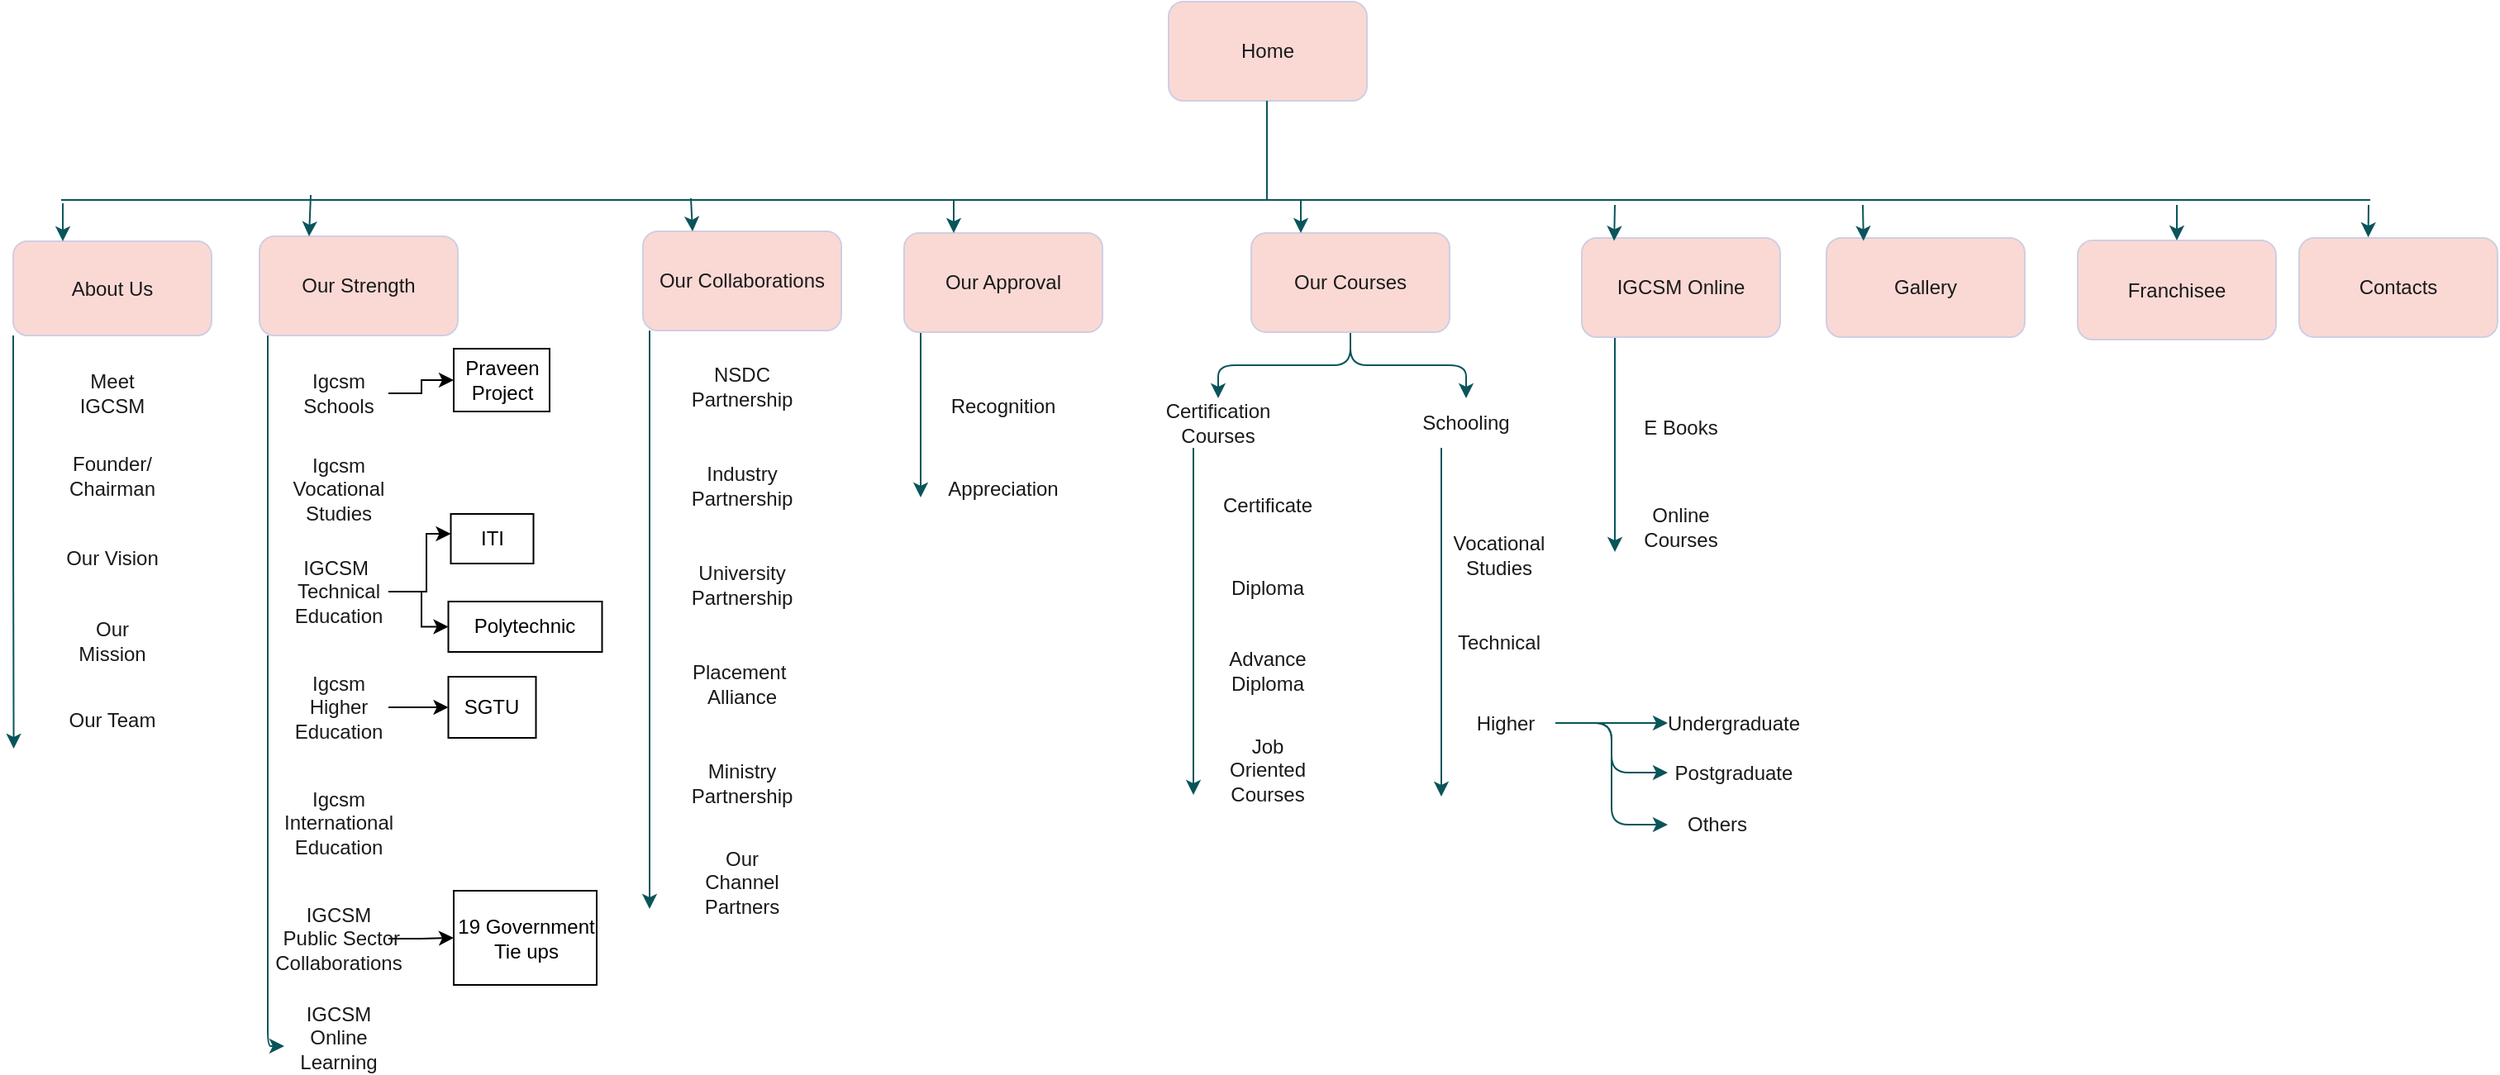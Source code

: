 <mxfile version="22.1.21" type="github">
  <diagram name="Page-1" id="74e2e168-ea6b-b213-b513-2b3c1d86103e">
    <mxGraphModel dx="1435" dy="551" grid="0" gridSize="8" guides="1" tooltips="1" connect="1" arrows="1" fold="1" page="0" pageScale="1" pageWidth="1100" pageHeight="850" background="none" math="0" shadow="0">
      <root>
        <mxCell id="0" />
        <mxCell id="1" parent="0" />
        <mxCell id="e8zIsf_uySrbxlZjTvup-78" value="Franchisee" style="rounded=1;whiteSpace=wrap;html=1;labelBackgroundColor=none;fillColor=#FAD9D5;strokeColor=#D0CEE2;fontColor=#1A1A1A;" vertex="1" parent="1">
          <mxGeometry x="1160" y="174.5" width="120" height="60" as="geometry" />
        </mxCell>
        <mxCell id="e8zIsf_uySrbxlZjTvup-1" value="Home" style="rounded=1;whiteSpace=wrap;html=1;labelBackgroundColor=none;fillColor=#FAD9D5;strokeColor=#D0CEE2;fontColor=#1A1A1A;" vertex="1" parent="1">
          <mxGeometry x="610" y="30" width="120" height="60" as="geometry" />
        </mxCell>
        <mxCell id="e8zIsf_uySrbxlZjTvup-2" value="" style="endArrow=none;html=1;rounded=1;labelBackgroundColor=none;fontColor=default;strokeColor=#09555B;" edge="1" parent="1">
          <mxGeometry width="50" height="50" relative="1" as="geometry">
            <mxPoint x="669.5" y="150" as="sourcePoint" />
            <mxPoint x="669.5" y="90" as="targetPoint" />
          </mxGeometry>
        </mxCell>
        <mxCell id="e8zIsf_uySrbxlZjTvup-3" value="" style="endArrow=none;html=1;rounded=1;labelBackgroundColor=none;fontColor=default;strokeColor=#09555B;" edge="1" parent="1">
          <mxGeometry width="50" height="50" relative="1" as="geometry">
            <mxPoint x="-60" y="150" as="sourcePoint" />
            <mxPoint x="1337" y="150" as="targetPoint" />
          </mxGeometry>
        </mxCell>
        <mxCell id="e8zIsf_uySrbxlZjTvup-82" style="edgeStyle=orthogonalEdgeStyle;rounded=1;orthogonalLoop=1;jettySize=auto;html=1;exitX=0;exitY=1;exitDx=0;exitDy=0;labelBackgroundColor=none;fontColor=default;strokeColor=#09555B;" edge="1" parent="1" source="e8zIsf_uySrbxlZjTvup-4">
          <mxGeometry relative="1" as="geometry">
            <mxPoint x="-88.706" y="482" as="targetPoint" />
          </mxGeometry>
        </mxCell>
        <mxCell id="e8zIsf_uySrbxlZjTvup-4" value="About Us" style="rounded=1;whiteSpace=wrap;html=1;labelBackgroundColor=none;fillColor=#FAD9D5;strokeColor=#D0CEE2;fontColor=#1A1A1A;" vertex="1" parent="1">
          <mxGeometry x="-89" y="175" width="120" height="57" as="geometry" />
        </mxCell>
        <mxCell id="e8zIsf_uySrbxlZjTvup-5" style="edgeStyle=orthogonalEdgeStyle;rounded=1;orthogonalLoop=1;jettySize=auto;html=1;exitX=0.25;exitY=1;exitDx=0;exitDy=0;labelBackgroundColor=none;fontColor=default;strokeColor=#09555B;" edge="1" parent="1">
          <mxGeometry relative="1" as="geometry">
            <mxPoint x="75" y="662" as="targetPoint" />
            <mxPoint x="65" y="232" as="sourcePoint" />
            <Array as="points">
              <mxPoint x="65" y="272" />
              <mxPoint x="65" y="272" />
            </Array>
          </mxGeometry>
        </mxCell>
        <mxCell id="e8zIsf_uySrbxlZjTvup-6" value="Our Strength" style="rounded=1;whiteSpace=wrap;html=1;labelBackgroundColor=none;fillColor=#FAD9D5;strokeColor=#D0CEE2;fontColor=#1A1A1A;" vertex="1" parent="1">
          <mxGeometry x="60" y="172" width="120" height="60" as="geometry" />
        </mxCell>
        <mxCell id="e8zIsf_uySrbxlZjTvup-7" style="edgeStyle=orthogonalEdgeStyle;rounded=1;orthogonalLoop=1;jettySize=auto;html=1;exitX=0.25;exitY=1;exitDx=0;exitDy=0;labelBackgroundColor=none;fontColor=default;strokeColor=#09555B;" edge="1" parent="1">
          <mxGeometry relative="1" as="geometry">
            <mxPoint x="296" y="579" as="targetPoint" />
            <mxPoint x="296" y="229" as="sourcePoint" />
          </mxGeometry>
        </mxCell>
        <mxCell id="e8zIsf_uySrbxlZjTvup-8" value="Our Collaborations" style="rounded=1;whiteSpace=wrap;html=1;labelBackgroundColor=none;fillColor=#FAD9D5;strokeColor=#D0CEE2;fontColor=#1A1A1A;" vertex="1" parent="1">
          <mxGeometry x="292" y="169" width="120" height="60" as="geometry" />
        </mxCell>
        <mxCell id="e8zIsf_uySrbxlZjTvup-9" style="edgeStyle=orthogonalEdgeStyle;rounded=1;orthogonalLoop=1;jettySize=auto;html=1;exitX=0.25;exitY=1;exitDx=0;exitDy=0;labelBackgroundColor=none;fontColor=default;strokeColor=#09555B;" edge="1" parent="1">
          <mxGeometry relative="1" as="geometry">
            <mxPoint x="460" y="330" as="targetPoint" />
            <mxPoint x="460" y="230" as="sourcePoint" />
          </mxGeometry>
        </mxCell>
        <mxCell id="e8zIsf_uySrbxlZjTvup-10" value="Our Approval" style="rounded=1;whiteSpace=wrap;html=1;labelBackgroundColor=none;fillColor=#FAD9D5;strokeColor=#D0CEE2;fontColor=#1A1A1A;" vertex="1" parent="1">
          <mxGeometry x="450" y="170" width="120" height="60" as="geometry" />
        </mxCell>
        <mxCell id="e8zIsf_uySrbxlZjTvup-11" style="edgeStyle=orthogonalEdgeStyle;rounded=1;orthogonalLoop=1;jettySize=auto;html=1;exitX=0.5;exitY=1;exitDx=0;exitDy=0;labelBackgroundColor=none;fontColor=default;strokeColor=#09555B;" edge="1" parent="1" source="e8zIsf_uySrbxlZjTvup-13" target="e8zIsf_uySrbxlZjTvup-38">
          <mxGeometry relative="1" as="geometry">
            <mxPoint x="720" y="270" as="targetPoint" />
          </mxGeometry>
        </mxCell>
        <mxCell id="e8zIsf_uySrbxlZjTvup-12" style="edgeStyle=orthogonalEdgeStyle;rounded=1;orthogonalLoop=1;jettySize=auto;html=1;labelBackgroundColor=none;fontColor=default;strokeColor=#09555B;" edge="1" parent="1" source="e8zIsf_uySrbxlZjTvup-13" target="e8zIsf_uySrbxlZjTvup-40">
          <mxGeometry relative="1" as="geometry" />
        </mxCell>
        <mxCell id="e8zIsf_uySrbxlZjTvup-13" value="Our Courses" style="rounded=1;whiteSpace=wrap;html=1;labelBackgroundColor=none;fillColor=#FAD9D5;strokeColor=#D0CEE2;fontColor=#1A1A1A;" vertex="1" parent="1">
          <mxGeometry x="660" y="170" width="120" height="60" as="geometry" />
        </mxCell>
        <mxCell id="e8zIsf_uySrbxlZjTvup-14" style="edgeStyle=orthogonalEdgeStyle;rounded=1;orthogonalLoop=1;jettySize=auto;html=1;exitX=0.25;exitY=1;exitDx=0;exitDy=0;labelBackgroundColor=none;fontColor=default;strokeColor=#09555B;" edge="1" parent="1">
          <mxGeometry relative="1" as="geometry">
            <mxPoint x="880" y="363" as="targetPoint" />
            <mxPoint x="880" y="233" as="sourcePoint" />
          </mxGeometry>
        </mxCell>
        <mxCell id="e8zIsf_uySrbxlZjTvup-15" value="IGCSM Online" style="rounded=1;whiteSpace=wrap;html=1;labelBackgroundColor=none;fillColor=#FAD9D5;strokeColor=#D0CEE2;fontColor=#1A1A1A;" vertex="1" parent="1">
          <mxGeometry x="860" y="173" width="120" height="60" as="geometry" />
        </mxCell>
        <mxCell id="e8zIsf_uySrbxlZjTvup-16" value="Gallery" style="rounded=1;whiteSpace=wrap;html=1;labelBackgroundColor=none;fillColor=#FAD9D5;strokeColor=#D0CEE2;fontColor=#1A1A1A;" vertex="1" parent="1">
          <mxGeometry x="1008" y="173" width="120" height="60" as="geometry" />
        </mxCell>
        <mxCell id="e8zIsf_uySrbxlZjTvup-17" value="Meet IGCSM" style="text;html=1;strokeColor=none;fillColor=none;align=center;verticalAlign=middle;whiteSpace=wrap;rounded=1;labelBackgroundColor=none;fontColor=#1A1A1A;" vertex="1" parent="1">
          <mxGeometry x="-59" y="252" width="60" height="30" as="geometry" />
        </mxCell>
        <mxCell id="e8zIsf_uySrbxlZjTvup-18" value="Founder/&lt;br&gt;Chairman" style="text;html=1;strokeColor=none;fillColor=none;align=center;verticalAlign=middle;whiteSpace=wrap;rounded=1;labelBackgroundColor=none;fontColor=#1A1A1A;" vertex="1" parent="1">
          <mxGeometry x="-59" y="302" width="60" height="30" as="geometry" />
        </mxCell>
        <mxCell id="e8zIsf_uySrbxlZjTvup-19" value="Our Vision" style="text;html=1;strokeColor=none;fillColor=none;align=center;verticalAlign=middle;whiteSpace=wrap;rounded=1;labelBackgroundColor=none;fontColor=#1A1A1A;" vertex="1" parent="1">
          <mxGeometry x="-59" y="352" width="60" height="30" as="geometry" />
        </mxCell>
        <mxCell id="e8zIsf_uySrbxlZjTvup-20" value="Our Mission" style="text;html=1;strokeColor=none;fillColor=none;align=center;verticalAlign=middle;whiteSpace=wrap;rounded=1;labelBackgroundColor=none;fontColor=#1A1A1A;" vertex="1" parent="1">
          <mxGeometry x="-59" y="402" width="60" height="30" as="geometry" />
        </mxCell>
        <mxCell id="e8zIsf_uySrbxlZjTvup-21" value="Our Team" style="text;html=1;strokeColor=none;fillColor=none;align=center;verticalAlign=middle;whiteSpace=wrap;rounded=1;labelBackgroundColor=none;fontColor=#1A1A1A;" vertex="1" parent="1">
          <mxGeometry x="-64" y="445" width="70" height="40" as="geometry" />
        </mxCell>
        <mxCell id="e8zIsf_uySrbxlZjTvup-89" value="" style="edgeStyle=orthogonalEdgeStyle;rounded=0;orthogonalLoop=1;jettySize=auto;html=1;" edge="1" parent="1" source="e8zIsf_uySrbxlZjTvup-22" target="e8zIsf_uySrbxlZjTvup-88">
          <mxGeometry relative="1" as="geometry" />
        </mxCell>
        <mxCell id="e8zIsf_uySrbxlZjTvup-22" value="Igcsm Schools" style="text;html=1;strokeColor=none;fillColor=none;align=center;verticalAlign=middle;whiteSpace=wrap;rounded=1;labelBackgroundColor=none;fontColor=#1A1A1A;" vertex="1" parent="1">
          <mxGeometry x="78" y="252" width="60" height="30" as="geometry" />
        </mxCell>
        <mxCell id="e8zIsf_uySrbxlZjTvup-23" value="Igcsm Vocational Studies" style="text;html=1;strokeColor=none;fillColor=none;align=center;verticalAlign=middle;whiteSpace=wrap;rounded=1;labelBackgroundColor=none;fontColor=#1A1A1A;" vertex="1" parent="1">
          <mxGeometry x="78" y="310" width="60" height="30" as="geometry" />
        </mxCell>
        <mxCell id="e8zIsf_uySrbxlZjTvup-102" value="" style="edgeStyle=orthogonalEdgeStyle;rounded=0;orthogonalLoop=1;jettySize=auto;html=1;" edge="1" parent="1" source="e8zIsf_uySrbxlZjTvup-24" target="e8zIsf_uySrbxlZjTvup-101">
          <mxGeometry relative="1" as="geometry">
            <Array as="points">
              <mxPoint x="161" y="387" />
              <mxPoint x="161" y="352" />
            </Array>
          </mxGeometry>
        </mxCell>
        <mxCell id="e8zIsf_uySrbxlZjTvup-110" value="" style="edgeStyle=orthogonalEdgeStyle;rounded=0;orthogonalLoop=1;jettySize=auto;html=1;" edge="1" parent="1" source="e8zIsf_uySrbxlZjTvup-24" target="e8zIsf_uySrbxlZjTvup-109">
          <mxGeometry relative="1" as="geometry" />
        </mxCell>
        <mxCell id="e8zIsf_uySrbxlZjTvup-24" value="IGCSM&amp;nbsp;&lt;br&gt;Technical Education" style="text;html=1;strokeColor=none;fillColor=none;align=center;verticalAlign=middle;whiteSpace=wrap;rounded=1;labelBackgroundColor=none;fontColor=#1A1A1A;" vertex="1" parent="1">
          <mxGeometry x="78" y="372" width="60" height="30" as="geometry" />
        </mxCell>
        <mxCell id="e8zIsf_uySrbxlZjTvup-113" value="" style="edgeStyle=orthogonalEdgeStyle;rounded=0;orthogonalLoop=1;jettySize=auto;html=1;" edge="1" parent="1" source="e8zIsf_uySrbxlZjTvup-25" target="e8zIsf_uySrbxlZjTvup-112">
          <mxGeometry relative="1" as="geometry" />
        </mxCell>
        <mxCell id="e8zIsf_uySrbxlZjTvup-25" value="Igcsm Higher Education" style="text;html=1;strokeColor=none;fillColor=none;align=center;verticalAlign=middle;whiteSpace=wrap;rounded=1;labelBackgroundColor=none;fontColor=#1A1A1A;" vertex="1" parent="1">
          <mxGeometry x="78" y="442" width="60" height="30" as="geometry" />
        </mxCell>
        <mxCell id="e8zIsf_uySrbxlZjTvup-26" value="Igcsm International Education" style="text;html=1;strokeColor=none;fillColor=none;align=center;verticalAlign=middle;whiteSpace=wrap;rounded=1;labelBackgroundColor=none;fontColor=#1A1A1A;" vertex="1" parent="1">
          <mxGeometry x="78" y="512" width="60" height="30" as="geometry" />
        </mxCell>
        <mxCell id="e8zIsf_uySrbxlZjTvup-117" value="" style="edgeStyle=orthogonalEdgeStyle;rounded=0;orthogonalLoop=1;jettySize=auto;html=1;" edge="1" parent="1" source="e8zIsf_uySrbxlZjTvup-27" target="e8zIsf_uySrbxlZjTvup-116">
          <mxGeometry relative="1" as="geometry" />
        </mxCell>
        <mxCell id="e8zIsf_uySrbxlZjTvup-27" value="IGCSM&lt;br&gt;&amp;nbsp;Public Sector Collaborations" style="text;html=1;strokeColor=none;fillColor=none;align=center;verticalAlign=middle;whiteSpace=wrap;rounded=1;labelBackgroundColor=none;fontColor=#1A1A1A;" vertex="1" parent="1">
          <mxGeometry x="78" y="582" width="60" height="30" as="geometry" />
        </mxCell>
        <mxCell id="e8zIsf_uySrbxlZjTvup-28" value="IGCSM &lt;br&gt;Online Learning" style="text;html=1;strokeColor=none;fillColor=none;align=center;verticalAlign=middle;whiteSpace=wrap;rounded=1;labelBackgroundColor=none;fontColor=#1A1A1A;" vertex="1" parent="1">
          <mxGeometry x="78" y="642" width="60" height="30" as="geometry" />
        </mxCell>
        <mxCell id="e8zIsf_uySrbxlZjTvup-29" value="NSDC Partnership" style="text;html=1;strokeColor=none;fillColor=none;align=center;verticalAlign=middle;whiteSpace=wrap;rounded=1;labelBackgroundColor=none;fontColor=#1A1A1A;" vertex="1" parent="1">
          <mxGeometry x="317" y="248" width="70" height="30" as="geometry" />
        </mxCell>
        <mxCell id="e8zIsf_uySrbxlZjTvup-30" value="Industry Partnership" style="text;html=1;strokeColor=none;fillColor=none;align=center;verticalAlign=middle;whiteSpace=wrap;rounded=1;labelBackgroundColor=none;fontColor=#1A1A1A;" vertex="1" parent="1">
          <mxGeometry x="317" y="308" width="70" height="30" as="geometry" />
        </mxCell>
        <mxCell id="e8zIsf_uySrbxlZjTvup-31" value="University Partnership" style="text;html=1;strokeColor=none;fillColor=none;align=center;verticalAlign=middle;whiteSpace=wrap;rounded=1;labelBackgroundColor=none;fontColor=#1A1A1A;" vertex="1" parent="1">
          <mxGeometry x="317" y="368" width="70" height="30" as="geometry" />
        </mxCell>
        <mxCell id="e8zIsf_uySrbxlZjTvup-32" value="Placement&amp;nbsp;&lt;br&gt;Alliance" style="text;html=1;strokeColor=none;fillColor=none;align=center;verticalAlign=middle;whiteSpace=wrap;rounded=1;labelBackgroundColor=none;fontColor=#1A1A1A;" vertex="1" parent="1">
          <mxGeometry x="317" y="428" width="70" height="30" as="geometry" />
        </mxCell>
        <mxCell id="e8zIsf_uySrbxlZjTvup-33" value="Ministry Partnership" style="text;html=1;strokeColor=none;fillColor=none;align=center;verticalAlign=middle;whiteSpace=wrap;rounded=1;labelBackgroundColor=none;fontColor=#1A1A1A;" vertex="1" parent="1">
          <mxGeometry x="317" y="488" width="70" height="30" as="geometry" />
        </mxCell>
        <mxCell id="e8zIsf_uySrbxlZjTvup-34" value="Our Channel Partners" style="text;html=1;strokeColor=none;fillColor=none;align=center;verticalAlign=middle;whiteSpace=wrap;rounded=1;labelBackgroundColor=none;fontColor=#1A1A1A;" vertex="1" parent="1">
          <mxGeometry x="317" y="548" width="70" height="30" as="geometry" />
        </mxCell>
        <mxCell id="e8zIsf_uySrbxlZjTvup-35" value="Recognition" style="text;html=1;strokeColor=none;fillColor=none;align=center;verticalAlign=middle;whiteSpace=wrap;rounded=1;labelBackgroundColor=none;fontColor=#1A1A1A;" vertex="1" parent="1">
          <mxGeometry x="480" y="260" width="60" height="30" as="geometry" />
        </mxCell>
        <mxCell id="e8zIsf_uySrbxlZjTvup-36" value="Appreciation" style="text;html=1;strokeColor=none;fillColor=none;align=center;verticalAlign=middle;whiteSpace=wrap;rounded=1;labelBackgroundColor=none;fontColor=#1A1A1A;" vertex="1" parent="1">
          <mxGeometry x="480" y="310" width="60" height="30" as="geometry" />
        </mxCell>
        <mxCell id="e8zIsf_uySrbxlZjTvup-37" style="edgeStyle=orthogonalEdgeStyle;rounded=1;orthogonalLoop=1;jettySize=auto;html=1;exitX=0.25;exitY=1;exitDx=0;exitDy=0;labelBackgroundColor=none;fontColor=default;strokeColor=#09555B;" edge="1" parent="1" source="e8zIsf_uySrbxlZjTvup-38">
          <mxGeometry relative="1" as="geometry">
            <mxPoint x="625" y="510" as="targetPoint" />
          </mxGeometry>
        </mxCell>
        <mxCell id="e8zIsf_uySrbxlZjTvup-38" value="Certification Courses" style="text;html=1;strokeColor=none;fillColor=none;align=center;verticalAlign=middle;whiteSpace=wrap;rounded=1;labelBackgroundColor=none;fontColor=#1A1A1A;" vertex="1" parent="1">
          <mxGeometry x="610" y="270" width="60" height="30" as="geometry" />
        </mxCell>
        <mxCell id="e8zIsf_uySrbxlZjTvup-39" style="edgeStyle=orthogonalEdgeStyle;rounded=1;orthogonalLoop=1;jettySize=auto;html=1;exitX=0.25;exitY=1;exitDx=0;exitDy=0;labelBackgroundColor=none;fontColor=default;strokeColor=#09555B;" edge="1" parent="1" source="e8zIsf_uySrbxlZjTvup-40">
          <mxGeometry relative="1" as="geometry">
            <mxPoint x="775" y="511" as="targetPoint" />
          </mxGeometry>
        </mxCell>
        <mxCell id="e8zIsf_uySrbxlZjTvup-40" value="Schooling" style="text;html=1;strokeColor=none;fillColor=none;align=center;verticalAlign=middle;whiteSpace=wrap;rounded=1;labelBackgroundColor=none;fontColor=#1A1A1A;" vertex="1" parent="1">
          <mxGeometry x="760" y="270" width="60" height="30" as="geometry" />
        </mxCell>
        <mxCell id="e8zIsf_uySrbxlZjTvup-41" value="Certificate" style="text;html=1;strokeColor=none;fillColor=none;align=center;verticalAlign=middle;whiteSpace=wrap;rounded=1;labelBackgroundColor=none;fontColor=#1A1A1A;" vertex="1" parent="1">
          <mxGeometry x="640" y="320" width="60" height="30" as="geometry" />
        </mxCell>
        <mxCell id="e8zIsf_uySrbxlZjTvup-42" value="Diploma" style="text;html=1;strokeColor=none;fillColor=none;align=center;verticalAlign=middle;whiteSpace=wrap;rounded=1;labelBackgroundColor=none;fontColor=#1A1A1A;" vertex="1" parent="1">
          <mxGeometry x="640" y="370" width="60" height="30" as="geometry" />
        </mxCell>
        <mxCell id="e8zIsf_uySrbxlZjTvup-43" value="Vocational Studies" style="text;html=1;strokeColor=none;fillColor=none;align=center;verticalAlign=middle;whiteSpace=wrap;rounded=1;labelBackgroundColor=none;fontColor=#1A1A1A;" vertex="1" parent="1">
          <mxGeometry x="780" y="350" width="60" height="30" as="geometry" />
        </mxCell>
        <mxCell id="e8zIsf_uySrbxlZjTvup-44" value="Technical" style="text;html=1;strokeColor=none;fillColor=none;align=center;verticalAlign=middle;whiteSpace=wrap;rounded=1;labelBackgroundColor=none;fontColor=#1A1A1A;" vertex="1" parent="1">
          <mxGeometry x="780" y="403" width="60" height="30" as="geometry" />
        </mxCell>
        <mxCell id="e8zIsf_uySrbxlZjTvup-45" value="" style="edgeStyle=orthogonalEdgeStyle;rounded=1;orthogonalLoop=1;jettySize=auto;html=1;labelBackgroundColor=none;fontColor=default;strokeColor=#09555B;" edge="1" parent="1" source="e8zIsf_uySrbxlZjTvup-48" target="e8zIsf_uySrbxlZjTvup-49">
          <mxGeometry relative="1" as="geometry" />
        </mxCell>
        <mxCell id="e8zIsf_uySrbxlZjTvup-46" style="edgeStyle=orthogonalEdgeStyle;rounded=1;orthogonalLoop=1;jettySize=auto;html=1;exitX=1;exitY=0.5;exitDx=0;exitDy=0;labelBackgroundColor=none;fontColor=default;strokeColor=#09555B;" edge="1" parent="1" source="e8zIsf_uySrbxlZjTvup-48" target="e8zIsf_uySrbxlZjTvup-50">
          <mxGeometry relative="1" as="geometry">
            <mxPoint x="942" y="387" as="targetPoint" />
          </mxGeometry>
        </mxCell>
        <mxCell id="e8zIsf_uySrbxlZjTvup-47" style="edgeStyle=orthogonalEdgeStyle;rounded=1;orthogonalLoop=1;jettySize=auto;html=1;exitX=1;exitY=0.5;exitDx=0;exitDy=0;entryX=0;entryY=0.5;entryDx=0;entryDy=0;labelBackgroundColor=none;fontColor=default;strokeColor=#09555B;" edge="1" parent="1" source="e8zIsf_uySrbxlZjTvup-48" target="e8zIsf_uySrbxlZjTvup-51">
          <mxGeometry relative="1" as="geometry" />
        </mxCell>
        <mxCell id="e8zIsf_uySrbxlZjTvup-48" value="Higher" style="text;html=1;strokeColor=none;fillColor=none;align=center;verticalAlign=middle;whiteSpace=wrap;rounded=1;labelBackgroundColor=none;fontColor=#1A1A1A;" vertex="1" parent="1">
          <mxGeometry x="784" y="450" width="60" height="33" as="geometry" />
        </mxCell>
        <mxCell id="e8zIsf_uySrbxlZjTvup-49" value="Undergraduate" style="text;html=1;strokeColor=none;fillColor=none;align=center;verticalAlign=middle;whiteSpace=wrap;rounded=1;labelBackgroundColor=none;fontColor=#1A1A1A;" vertex="1" parent="1">
          <mxGeometry x="912" y="450" width="80" height="33" as="geometry" />
        </mxCell>
        <mxCell id="e8zIsf_uySrbxlZjTvup-50" value="Postgraduate" style="text;html=1;strokeColor=none;fillColor=none;align=center;verticalAlign=middle;whiteSpace=wrap;rounded=1;labelBackgroundColor=none;fontColor=#1A1A1A;" vertex="1" parent="1">
          <mxGeometry x="912" y="481.5" width="80" height="30" as="geometry" />
        </mxCell>
        <mxCell id="e8zIsf_uySrbxlZjTvup-51" value="Others" style="text;html=1;strokeColor=none;fillColor=none;align=center;verticalAlign=middle;whiteSpace=wrap;rounded=1;labelBackgroundColor=none;fontColor=#1A1A1A;" vertex="1" parent="1">
          <mxGeometry x="912" y="513" width="60" height="30" as="geometry" />
        </mxCell>
        <mxCell id="e8zIsf_uySrbxlZjTvup-52" value="Advance Diploma" style="text;html=1;strokeColor=none;fillColor=none;align=center;verticalAlign=middle;whiteSpace=wrap;rounded=1;labelBackgroundColor=none;fontColor=#1A1A1A;" vertex="1" parent="1">
          <mxGeometry x="640" y="420" width="60" height="30" as="geometry" />
        </mxCell>
        <mxCell id="e8zIsf_uySrbxlZjTvup-53" value="Job Oriented Courses" style="text;html=1;strokeColor=none;fillColor=none;align=center;verticalAlign=middle;whiteSpace=wrap;rounded=1;labelBackgroundColor=none;fontColor=#1A1A1A;" vertex="1" parent="1">
          <mxGeometry x="640" y="480" width="60" height="30" as="geometry" />
        </mxCell>
        <mxCell id="e8zIsf_uySrbxlZjTvup-54" value="E Books" style="text;html=1;strokeColor=none;fillColor=none;align=center;verticalAlign=middle;whiteSpace=wrap;rounded=1;labelBackgroundColor=none;fontColor=#1A1A1A;" vertex="1" parent="1">
          <mxGeometry x="890" y="273" width="60" height="30" as="geometry" />
        </mxCell>
        <mxCell id="e8zIsf_uySrbxlZjTvup-55" value="Online Courses" style="text;html=1;strokeColor=none;fillColor=none;align=center;verticalAlign=middle;whiteSpace=wrap;rounded=1;labelBackgroundColor=none;fontColor=#1A1A1A;" vertex="1" parent="1">
          <mxGeometry x="890" y="333" width="60" height="30" as="geometry" />
        </mxCell>
        <mxCell id="e8zIsf_uySrbxlZjTvup-56" value="Contacts" style="rounded=1;whiteSpace=wrap;html=1;labelBackgroundColor=none;fillColor=#FAD9D5;strokeColor=#D0CEE2;fontColor=#1A1A1A;" vertex="1" parent="1">
          <mxGeometry x="1294" y="173" width="120" height="60" as="geometry" />
        </mxCell>
        <mxCell id="e8zIsf_uySrbxlZjTvup-57" value="" style="endArrow=classic;html=1;rounded=1;entryX=0.25;entryY=0;entryDx=0;entryDy=0;labelBackgroundColor=none;fontColor=default;strokeColor=#09555B;" edge="1" parent="1" target="e8zIsf_uySrbxlZjTvup-4">
          <mxGeometry width="50" height="50" relative="1" as="geometry">
            <mxPoint x="-59" y="152" as="sourcePoint" />
            <mxPoint x="-9" y="102" as="targetPoint" />
          </mxGeometry>
        </mxCell>
        <mxCell id="e8zIsf_uySrbxlZjTvup-58" value="" style="endArrow=classic;html=1;rounded=1;entryX=0.348;entryY=-0.007;entryDx=0;entryDy=0;entryPerimeter=0;labelBackgroundColor=none;fontColor=default;strokeColor=#09555B;" edge="1" parent="1" target="e8zIsf_uySrbxlZjTvup-56">
          <mxGeometry width="50" height="50" relative="1" as="geometry">
            <mxPoint x="1336" y="153" as="sourcePoint" />
            <mxPoint x="1386" y="103" as="targetPoint" />
          </mxGeometry>
        </mxCell>
        <mxCell id="e8zIsf_uySrbxlZjTvup-59" value="" style="endArrow=classic;html=1;rounded=1;entryX=0.25;entryY=0;entryDx=0;entryDy=0;labelBackgroundColor=none;fontColor=default;strokeColor=#09555B;" edge="1" parent="1" target="e8zIsf_uySrbxlZjTvup-6">
          <mxGeometry width="50" height="50" relative="1" as="geometry">
            <mxPoint x="91" y="147" as="sourcePoint" />
            <mxPoint x="201" y="102" as="targetPoint" />
          </mxGeometry>
        </mxCell>
        <mxCell id="e8zIsf_uySrbxlZjTvup-60" value="" style="endArrow=classic;html=1;rounded=1;entryX=0.25;entryY=0;entryDx=0;entryDy=0;labelBackgroundColor=none;fontColor=default;strokeColor=#09555B;" edge="1" parent="1" target="e8zIsf_uySrbxlZjTvup-8">
          <mxGeometry width="50" height="50" relative="1" as="geometry">
            <mxPoint x="321" y="149" as="sourcePoint" />
            <mxPoint x="371" y="99" as="targetPoint" />
          </mxGeometry>
        </mxCell>
        <mxCell id="e8zIsf_uySrbxlZjTvup-61" value="" style="endArrow=classic;html=1;rounded=1;entryX=0.25;entryY=0;entryDx=0;entryDy=0;labelBackgroundColor=none;fontColor=default;strokeColor=#09555B;" edge="1" parent="1" target="e8zIsf_uySrbxlZjTvup-10">
          <mxGeometry width="50" height="50" relative="1" as="geometry">
            <mxPoint x="480" y="150" as="sourcePoint" />
            <mxPoint x="530" y="100" as="targetPoint" />
          </mxGeometry>
        </mxCell>
        <mxCell id="e8zIsf_uySrbxlZjTvup-62" value="" style="endArrow=classic;html=1;rounded=1;entryX=0.25;entryY=0;entryDx=0;entryDy=0;labelBackgroundColor=none;fontColor=default;strokeColor=#09555B;" edge="1" parent="1" target="e8zIsf_uySrbxlZjTvup-13">
          <mxGeometry width="50" height="50" relative="1" as="geometry">
            <mxPoint x="690" y="150" as="sourcePoint" />
            <mxPoint x="740" y="100" as="targetPoint" />
          </mxGeometry>
        </mxCell>
        <mxCell id="e8zIsf_uySrbxlZjTvup-63" value="" style="endArrow=classic;html=1;rounded=1;entryX=0.163;entryY=0.029;entryDx=0;entryDy=0;entryPerimeter=0;labelBackgroundColor=none;fontColor=default;strokeColor=#09555B;" edge="1" parent="1" target="e8zIsf_uySrbxlZjTvup-15">
          <mxGeometry width="50" height="50" relative="1" as="geometry">
            <mxPoint x="880" y="153" as="sourcePoint" />
            <mxPoint x="930" y="103" as="targetPoint" />
          </mxGeometry>
        </mxCell>
        <mxCell id="e8zIsf_uySrbxlZjTvup-64" value="" style="endArrow=classic;html=1;rounded=1;entryX=0.187;entryY=0.029;entryDx=0;entryDy=0;entryPerimeter=0;labelBackgroundColor=none;fontColor=default;strokeColor=#09555B;" edge="1" parent="1" target="e8zIsf_uySrbxlZjTvup-16">
          <mxGeometry width="50" height="50" relative="1" as="geometry">
            <mxPoint x="1030" y="153" as="sourcePoint" />
            <mxPoint x="1170" y="103" as="targetPoint" />
          </mxGeometry>
        </mxCell>
        <mxCell id="e8zIsf_uySrbxlZjTvup-80" value="" style="endArrow=classic;html=1;rounded=1;entryX=0.5;entryY=0;entryDx=0;entryDy=0;labelBackgroundColor=none;fontColor=default;strokeColor=#09555B;" edge="1" parent="1" target="e8zIsf_uySrbxlZjTvup-78">
          <mxGeometry width="50" height="50" relative="1" as="geometry">
            <mxPoint x="1220" y="153" as="sourcePoint" />
            <mxPoint x="1040" y="185" as="targetPoint" />
            <Array as="points">
              <mxPoint x="1220" y="163" />
            </Array>
          </mxGeometry>
        </mxCell>
        <mxCell id="e8zIsf_uySrbxlZjTvup-88" value="Praveen Project" style="whiteSpace=wrap;html=1;" vertex="1" parent="1">
          <mxGeometry x="177.5" y="240" width="58" height="38" as="geometry" />
        </mxCell>
        <mxCell id="e8zIsf_uySrbxlZjTvup-101" value="ITI" style="whiteSpace=wrap;html=1;" vertex="1" parent="1">
          <mxGeometry x="175.75" y="340" width="50" height="30" as="geometry" />
        </mxCell>
        <mxCell id="e8zIsf_uySrbxlZjTvup-109" value="Polytechnic" style="whiteSpace=wrap;html=1;" vertex="1" parent="1">
          <mxGeometry x="174.25" y="393" width="93" height="30.5" as="geometry" />
        </mxCell>
        <mxCell id="e8zIsf_uySrbxlZjTvup-112" value="SGTU" style="whiteSpace=wrap;html=1;" vertex="1" parent="1">
          <mxGeometry x="174.25" y="438.5" width="53" height="37" as="geometry" />
        </mxCell>
        <mxCell id="e8zIsf_uySrbxlZjTvup-116" value="19 Government Tie ups" style="whiteSpace=wrap;html=1;" vertex="1" parent="1">
          <mxGeometry x="177.5" y="568" width="86.5" height="57" as="geometry" />
        </mxCell>
      </root>
    </mxGraphModel>
  </diagram>
</mxfile>
